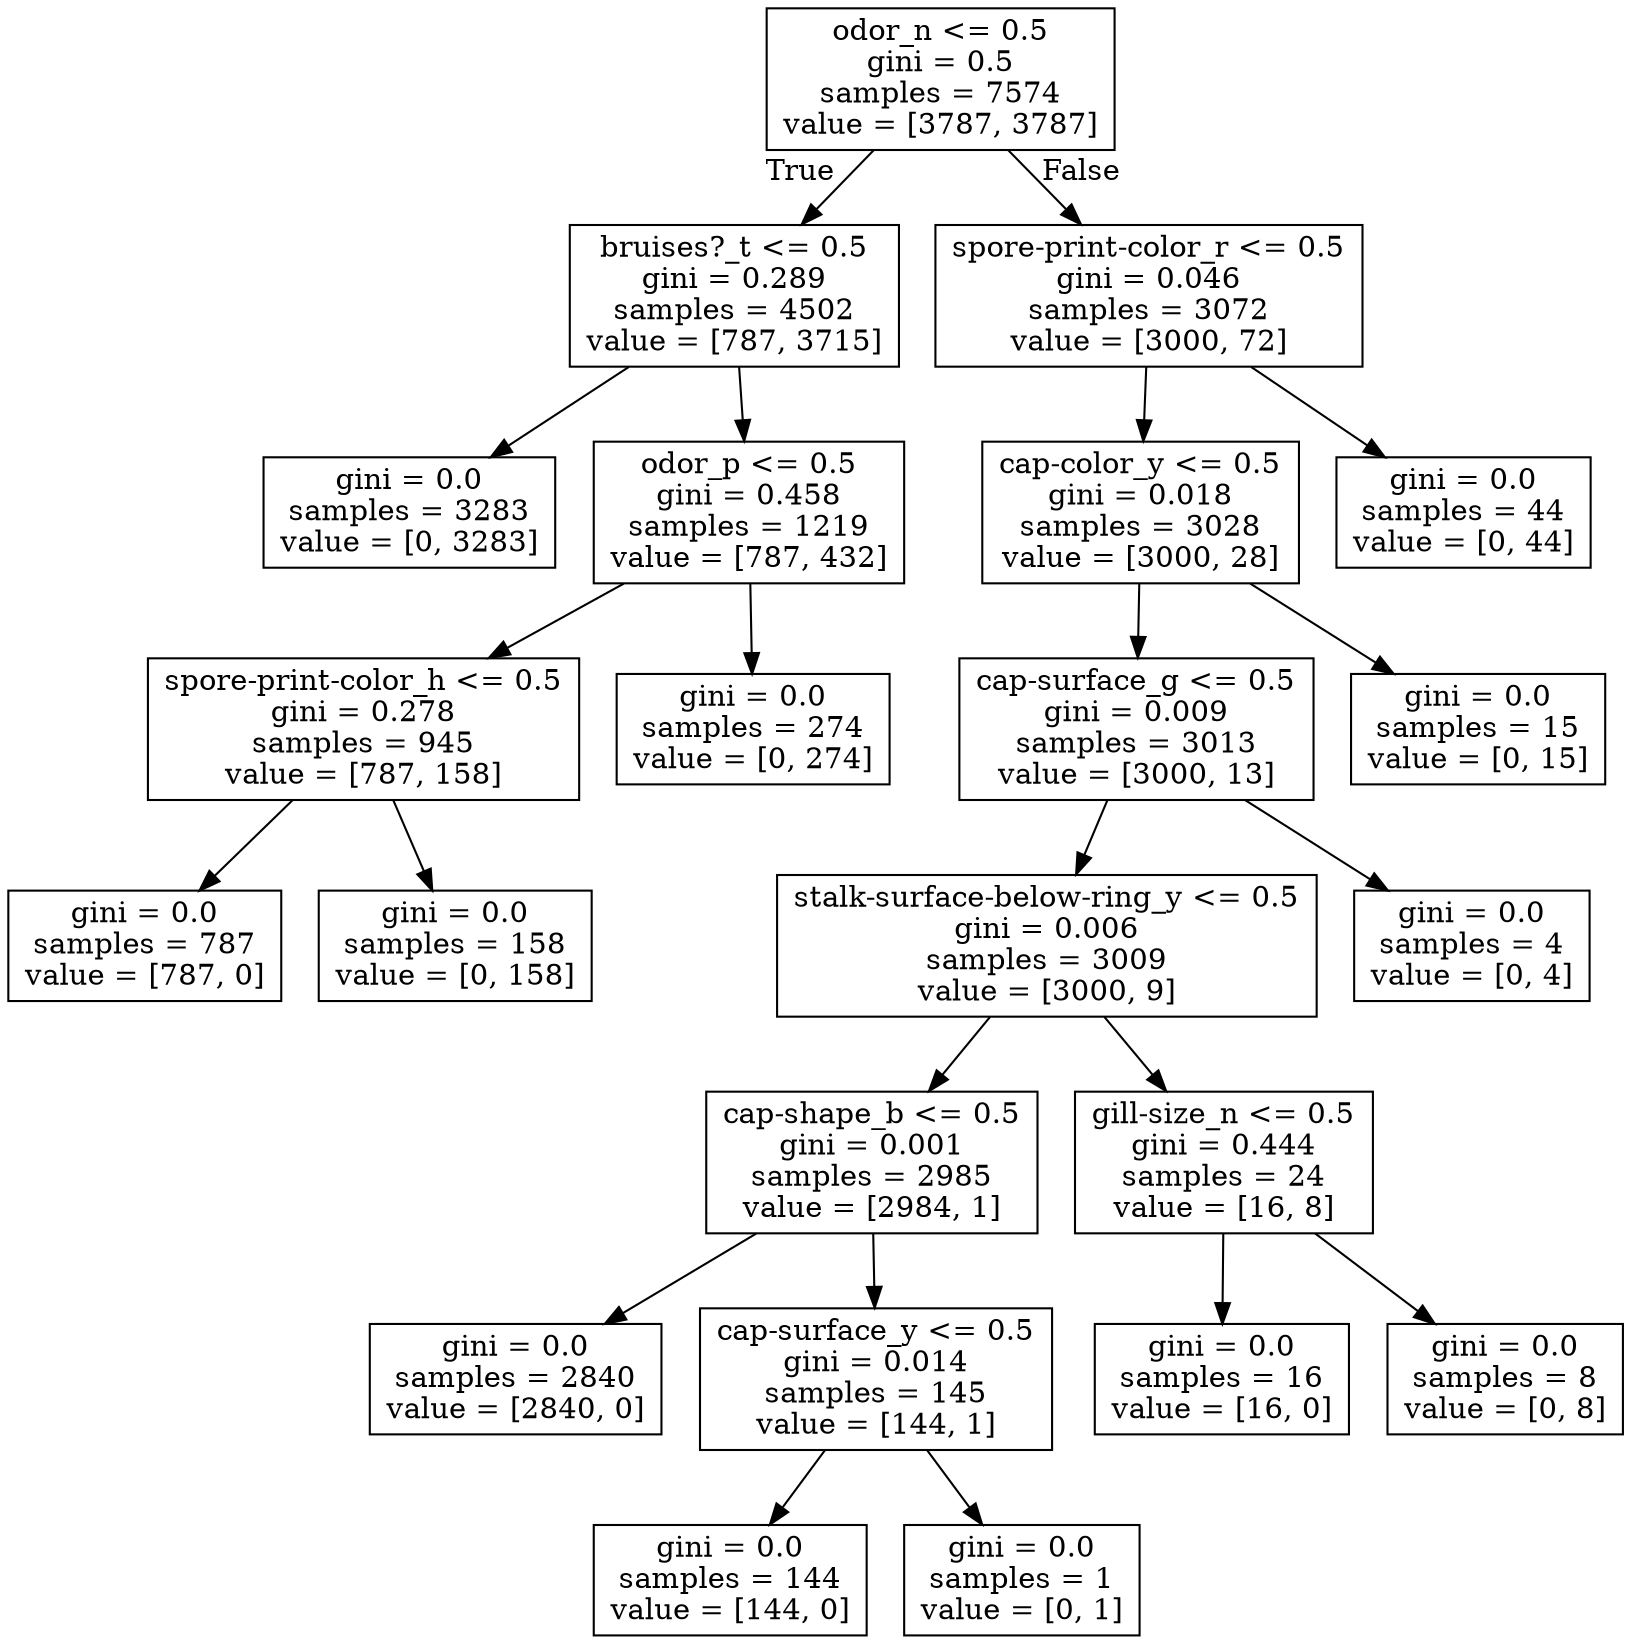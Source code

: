 digraph Tree {
node [shape=box] ;
0 [label="odor_n <= 0.5\ngini = 0.5\nsamples = 7574\nvalue = [3787, 3787]"] ;
1 [label="bruises?_t <= 0.5\ngini = 0.289\nsamples = 4502\nvalue = [787, 3715]"] ;
0 -> 1 [labeldistance=2.5, labelangle=45, headlabel="True"] ;
2 [label="gini = 0.0\nsamples = 3283\nvalue = [0, 3283]"] ;
1 -> 2 ;
3 [label="odor_p <= 0.5\ngini = 0.458\nsamples = 1219\nvalue = [787, 432]"] ;
1 -> 3 ;
4 [label="spore-print-color_h <= 0.5\ngini = 0.278\nsamples = 945\nvalue = [787, 158]"] ;
3 -> 4 ;
5 [label="gini = 0.0\nsamples = 787\nvalue = [787, 0]"] ;
4 -> 5 ;
6 [label="gini = 0.0\nsamples = 158\nvalue = [0, 158]"] ;
4 -> 6 ;
7 [label="gini = 0.0\nsamples = 274\nvalue = [0, 274]"] ;
3 -> 7 ;
8 [label="spore-print-color_r <= 0.5\ngini = 0.046\nsamples = 3072\nvalue = [3000, 72]"] ;
0 -> 8 [labeldistance=2.5, labelangle=-45, headlabel="False"] ;
9 [label="cap-color_y <= 0.5\ngini = 0.018\nsamples = 3028\nvalue = [3000, 28]"] ;
8 -> 9 ;
10 [label="cap-surface_g <= 0.5\ngini = 0.009\nsamples = 3013\nvalue = [3000, 13]"] ;
9 -> 10 ;
11 [label="stalk-surface-below-ring_y <= 0.5\ngini = 0.006\nsamples = 3009\nvalue = [3000, 9]"] ;
10 -> 11 ;
12 [label="cap-shape_b <= 0.5\ngini = 0.001\nsamples = 2985\nvalue = [2984, 1]"] ;
11 -> 12 ;
13 [label="gini = 0.0\nsamples = 2840\nvalue = [2840, 0]"] ;
12 -> 13 ;
14 [label="cap-surface_y <= 0.5\ngini = 0.014\nsamples = 145\nvalue = [144, 1]"] ;
12 -> 14 ;
15 [label="gini = 0.0\nsamples = 144\nvalue = [144, 0]"] ;
14 -> 15 ;
16 [label="gini = 0.0\nsamples = 1\nvalue = [0, 1]"] ;
14 -> 16 ;
17 [label="gill-size_n <= 0.5\ngini = 0.444\nsamples = 24\nvalue = [16, 8]"] ;
11 -> 17 ;
18 [label="gini = 0.0\nsamples = 16\nvalue = [16, 0]"] ;
17 -> 18 ;
19 [label="gini = 0.0\nsamples = 8\nvalue = [0, 8]"] ;
17 -> 19 ;
20 [label="gini = 0.0\nsamples = 4\nvalue = [0, 4]"] ;
10 -> 20 ;
21 [label="gini = 0.0\nsamples = 15\nvalue = [0, 15]"] ;
9 -> 21 ;
22 [label="gini = 0.0\nsamples = 44\nvalue = [0, 44]"] ;
8 -> 22 ;
}